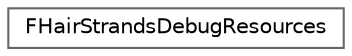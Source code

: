 digraph "Graphical Class Hierarchy"
{
 // INTERACTIVE_SVG=YES
 // LATEX_PDF_SIZE
  bgcolor="transparent";
  edge [fontname=Helvetica,fontsize=10,labelfontname=Helvetica,labelfontsize=10];
  node [fontname=Helvetica,fontsize=10,shape=box,height=0.2,width=0.4];
  rankdir="LR";
  Node0 [id="Node000000",label="FHairStrandsDebugResources",height=0.2,width=0.4,color="grey40", fillcolor="white", style="filled",URL="$d1/d60/structFHairStrandsDebugResources.html",tooltip=" "];
}
